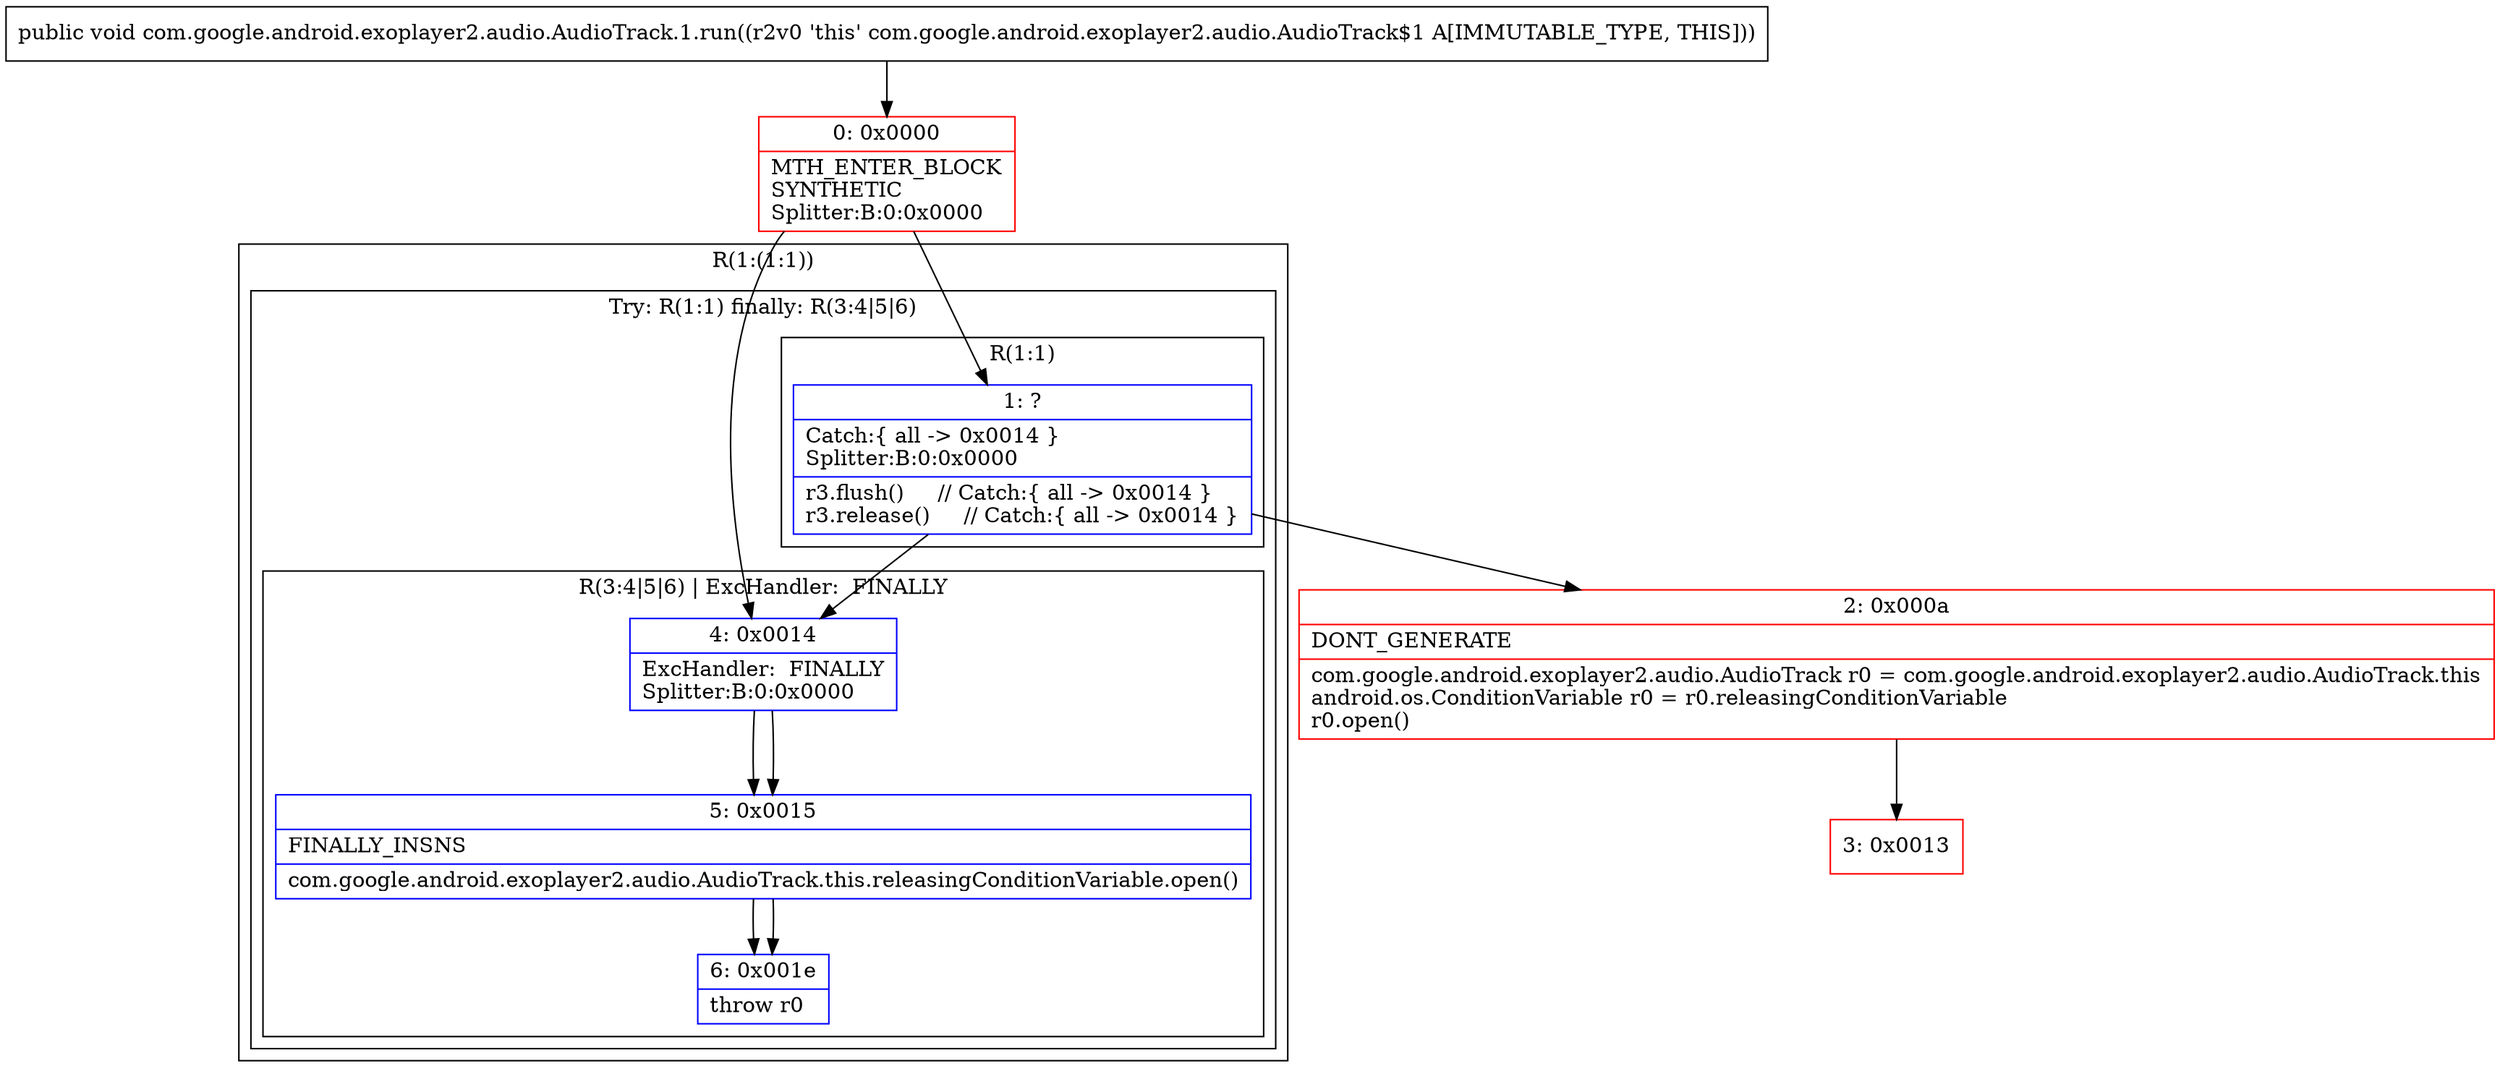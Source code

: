 digraph "CFG forcom.google.android.exoplayer2.audio.AudioTrack.1.run()V" {
subgraph cluster_Region_343578656 {
label = "R(1:(1:1))";
node [shape=record,color=blue];
subgraph cluster_TryCatchRegion_1136380295 {
label = "Try: R(1:1) finally: R(3:4|5|6)";
node [shape=record,color=blue];
subgraph cluster_Region_275039962 {
label = "R(1:1)";
node [shape=record,color=blue];
Node_1 [shape=record,label="{1\:\ ?|Catch:\{ all \-\> 0x0014 \}\lSplitter:B:0:0x0000\l|r3.flush()     \/\/ Catch:\{ all \-\> 0x0014 \}\lr3.release()     \/\/ Catch:\{ all \-\> 0x0014 \}\l}"];
}
subgraph cluster_Region_1517335758 {
label = "R(3:4|5|6) | ExcHandler:  FINALLY\l";
node [shape=record,color=blue];
Node_4 [shape=record,label="{4\:\ 0x0014|ExcHandler:  FINALLY\lSplitter:B:0:0x0000\l}"];
Node_5 [shape=record,label="{5\:\ 0x0015|FINALLY_INSNS\l|com.google.android.exoplayer2.audio.AudioTrack.this.releasingConditionVariable.open()\l}"];
Node_6 [shape=record,label="{6\:\ 0x001e|throw r0\l}"];
}
}
}
subgraph cluster_Region_1517335758 {
label = "R(3:4|5|6) | ExcHandler:  FINALLY\l";
node [shape=record,color=blue];
Node_4 [shape=record,label="{4\:\ 0x0014|ExcHandler:  FINALLY\lSplitter:B:0:0x0000\l}"];
Node_5 [shape=record,label="{5\:\ 0x0015|FINALLY_INSNS\l|com.google.android.exoplayer2.audio.AudioTrack.this.releasingConditionVariable.open()\l}"];
Node_6 [shape=record,label="{6\:\ 0x001e|throw r0\l}"];
}
Node_0 [shape=record,color=red,label="{0\:\ 0x0000|MTH_ENTER_BLOCK\lSYNTHETIC\lSplitter:B:0:0x0000\l}"];
Node_2 [shape=record,color=red,label="{2\:\ 0x000a|DONT_GENERATE\l|com.google.android.exoplayer2.audio.AudioTrack r0 = com.google.android.exoplayer2.audio.AudioTrack.this\landroid.os.ConditionVariable r0 = r0.releasingConditionVariable\lr0.open()\l}"];
Node_3 [shape=record,color=red,label="{3\:\ 0x0013}"];
MethodNode[shape=record,label="{public void com.google.android.exoplayer2.audio.AudioTrack.1.run((r2v0 'this' com.google.android.exoplayer2.audio.AudioTrack$1 A[IMMUTABLE_TYPE, THIS])) }"];
MethodNode -> Node_0;
Node_1 -> Node_2;
Node_1 -> Node_4;
Node_4 -> Node_5;
Node_5 -> Node_6;
Node_4 -> Node_5;
Node_5 -> Node_6;
Node_0 -> Node_1;
Node_0 -> Node_4;
Node_2 -> Node_3;
}

